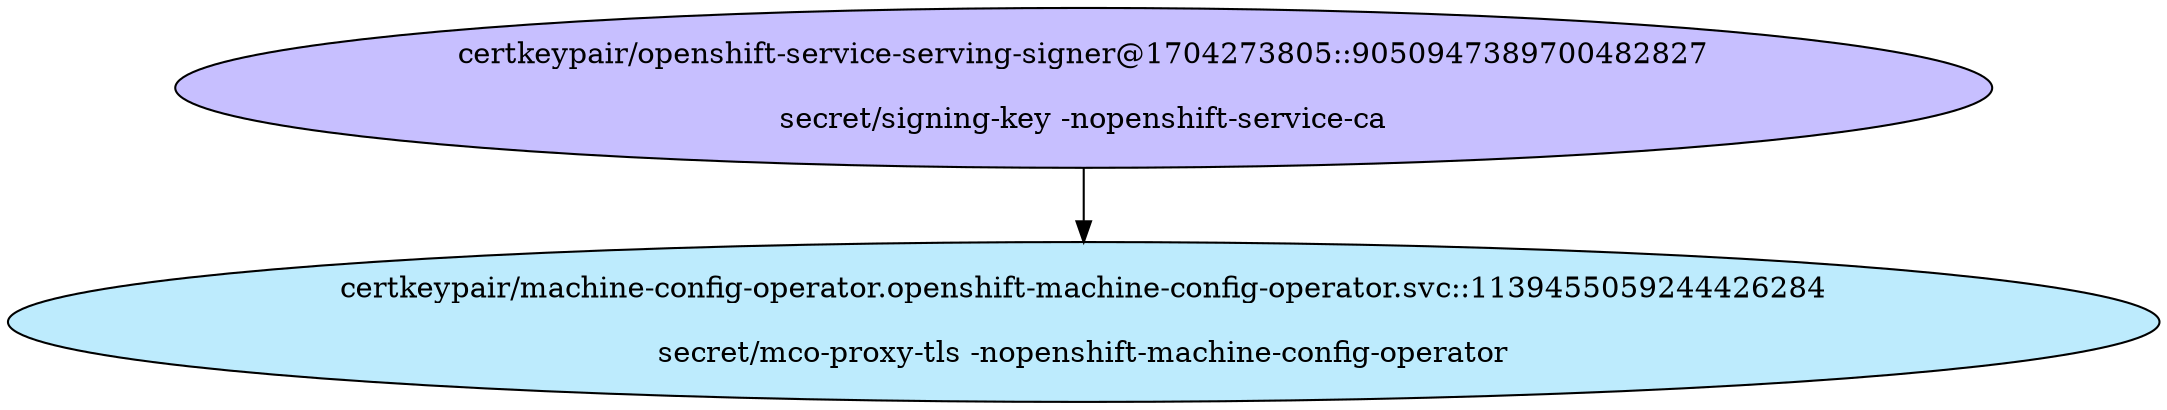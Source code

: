 digraph "Local Certificate" {
  // Node definitions.
  1 [
    label="certkeypair/openshift-service-serving-signer@1704273805::9050947389700482827\n\nsecret/signing-key -nopenshift-service-ca\n"
    style=filled
    fillcolor="#c7bfff"
  ];
  45 [
    label="certkeypair/machine-config-operator.openshift-machine-config-operator.svc::1139455059244426284\n\nsecret/mco-proxy-tls -nopenshift-machine-config-operator\n"
    style=filled
    fillcolor="#bdebfd"
  ];

  // Edge definitions.
  1 -> 45;
}